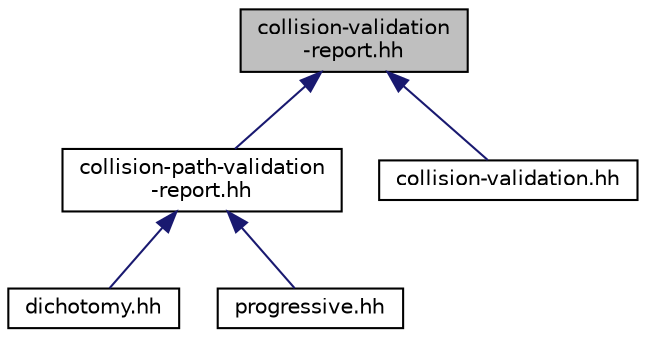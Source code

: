 digraph "collision-validation-report.hh"
{
  edge [fontname="Helvetica",fontsize="10",labelfontname="Helvetica",labelfontsize="10"];
  node [fontname="Helvetica",fontsize="10",shape=record];
  Node1 [label="collision-validation\l-report.hh",height=0.2,width=0.4,color="black", fillcolor="grey75", style="filled" fontcolor="black"];
  Node1 -> Node2 [dir="back",color="midnightblue",fontsize="10",style="solid",fontname="Helvetica"];
  Node2 [label="collision-path-validation\l-report.hh",height=0.2,width=0.4,color="black", fillcolor="white", style="filled",URL="$a00057.html"];
  Node2 -> Node3 [dir="back",color="midnightblue",fontsize="10",style="solid",fontname="Helvetica"];
  Node3 [label="dichotomy.hh",height=0.2,width=0.4,color="black", fillcolor="white", style="filled",URL="$a00069.html"];
  Node2 -> Node4 [dir="back",color="midnightblue",fontsize="10",style="solid",fontname="Helvetica"];
  Node4 [label="progressive.hh",height=0.2,width=0.4,color="black", fillcolor="white", style="filled",URL="$a00095.html"];
  Node1 -> Node5 [dir="back",color="midnightblue",fontsize="10",style="solid",fontname="Helvetica"];
  Node5 [label="collision-validation.hh",height=0.2,width=0.4,color="black", fillcolor="white", style="filled",URL="$a00059.html"];
}
